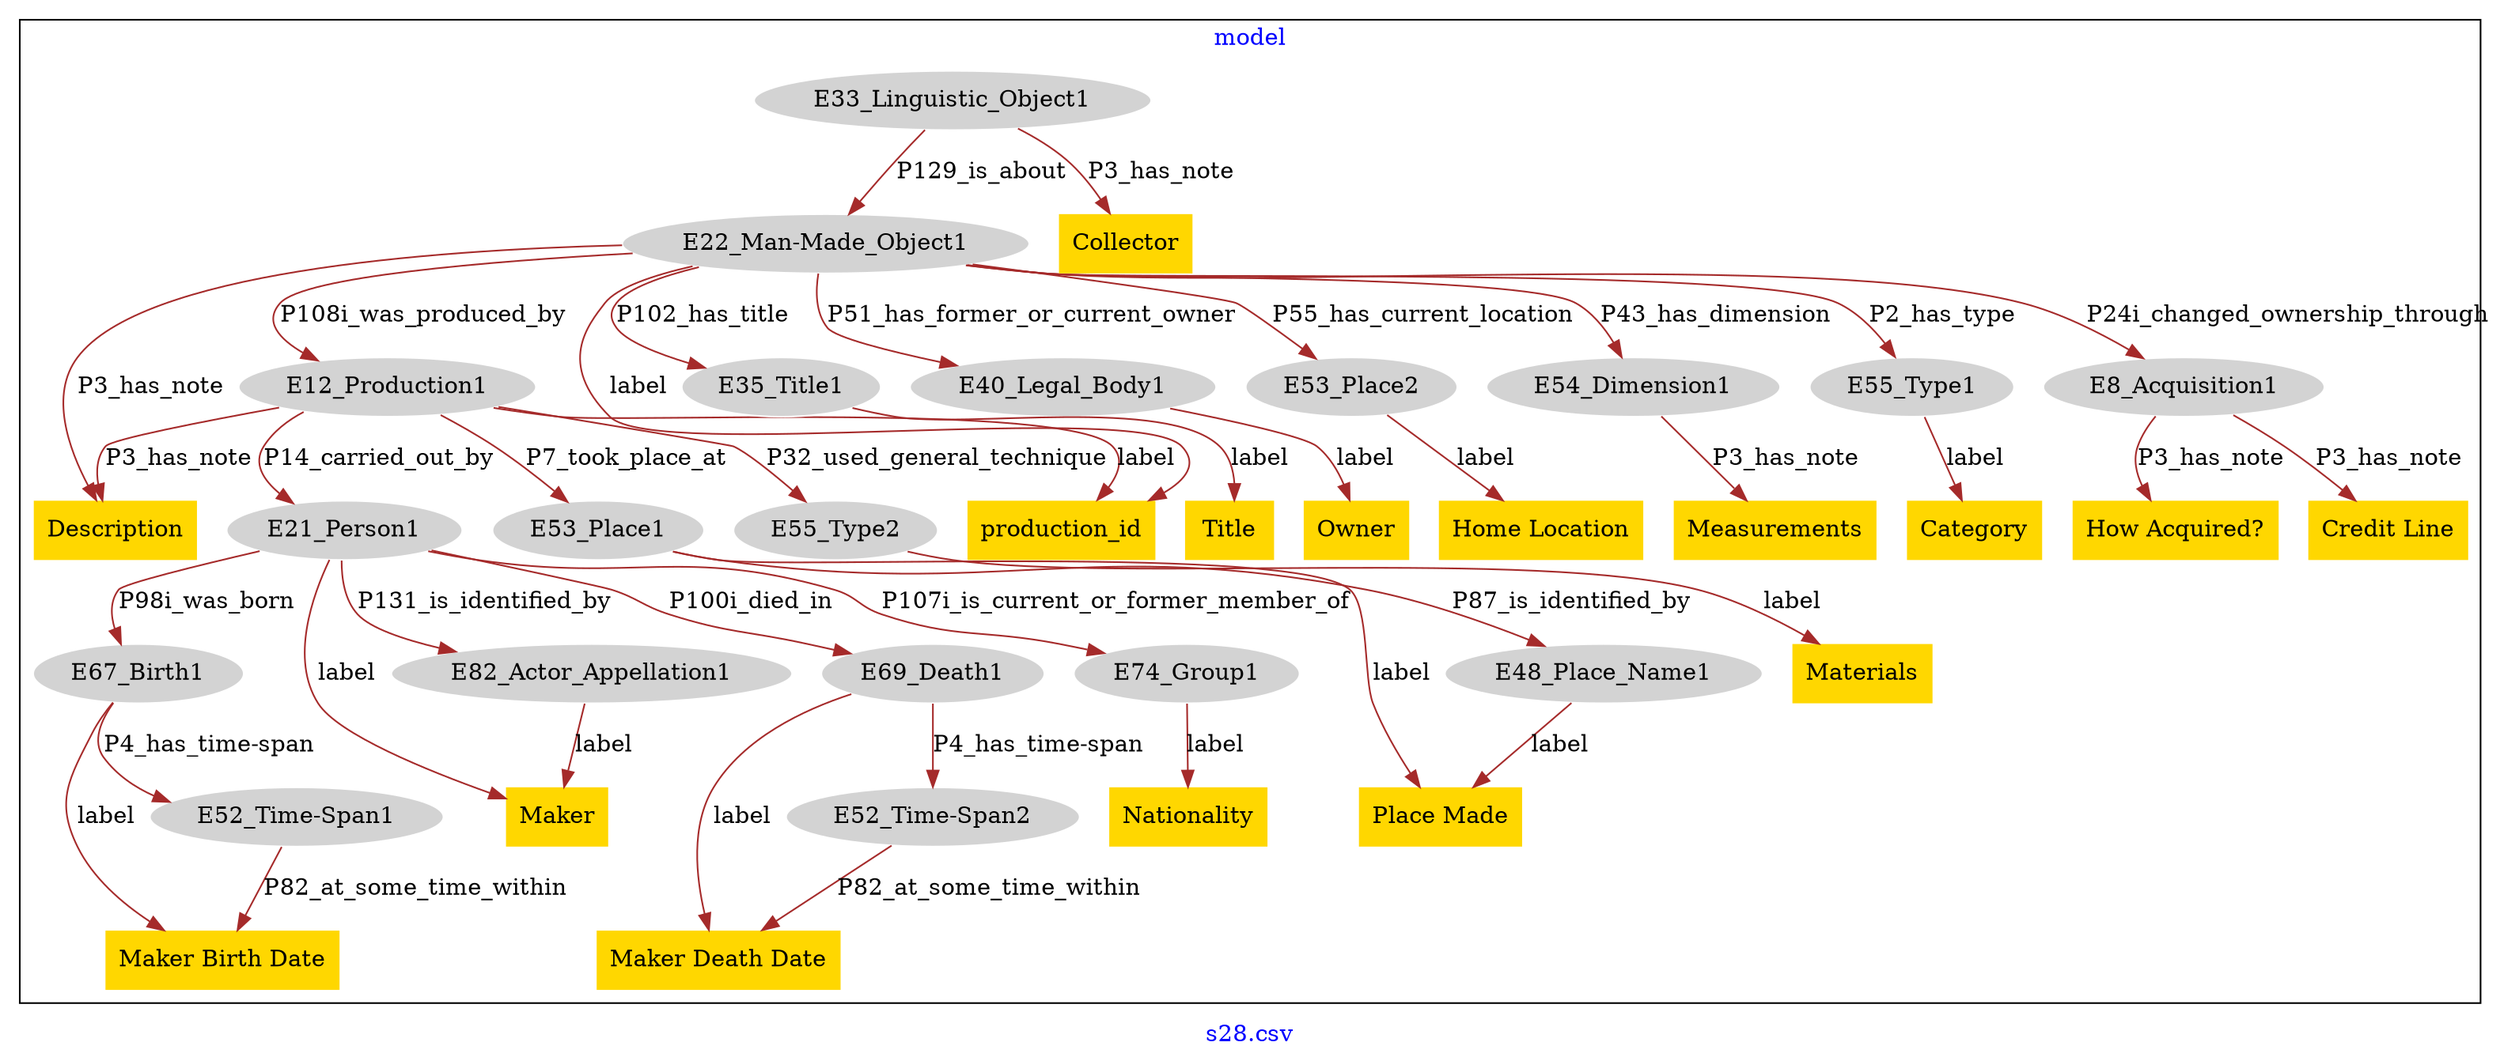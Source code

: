 digraph n0 {
fontcolor="blue"
remincross="true"
label="s28.csv"
subgraph cluster {
label="model"
n2[style="filled",color="white",fillcolor="lightgray",label="E12_Production1"];
n3[style="filled",color="white",fillcolor="lightgray",label="E21_Person1"];
n4[style="filled",color="white",fillcolor="lightgray",label="E53_Place1"];
n5[style="filled",color="white",fillcolor="lightgray",label="E55_Type2"];
n6[style="filled",color="white",fillcolor="lightgray",label="E67_Birth1"];
n7[style="filled",color="white",fillcolor="lightgray",label="E69_Death1"];
n8[style="filled",color="white",fillcolor="lightgray",label="E74_Group1"];
n9[style="filled",color="white",fillcolor="lightgray",label="E82_Actor_Appellation1"];
n10[style="filled",color="white",fillcolor="lightgray",label="E22_Man-Made_Object1"];
n11[style="filled",color="white",fillcolor="lightgray",label="E35_Title1"];
n12[style="filled",color="white",fillcolor="lightgray",label="E40_Legal_Body1"];
n13[style="filled",color="white",fillcolor="lightgray",label="E53_Place2"];
n14[style="filled",color="white",fillcolor="lightgray",label="E54_Dimension1"];
n15[style="filled",color="white",fillcolor="lightgray",label="E55_Type1"];
n16[style="filled",color="white",fillcolor="lightgray",label="E8_Acquisition1"];
n17[style="filled",color="white",fillcolor="lightgray",label="E33_Linguistic_Object1"];
n18[style="filled",color="white",fillcolor="lightgray",label="E48_Place_Name1"];
n19[style="filled",color="white",fillcolor="lightgray",label="E52_Time-Span1"];
n20[style="filled",color="white",fillcolor="lightgray",label="E52_Time-Span2"];
n21[shape="plaintext",style="filled",fillcolor="gold",label="Category"];
n22[shape="plaintext",style="filled",fillcolor="gold",label="Description"];
n23[shape="plaintext",style="filled",fillcolor="gold",label="Title"];
n24[shape="plaintext",style="filled",fillcolor="gold",label="Materials"];
n25[shape="plaintext",style="filled",fillcolor="gold",label="Measurements"];
n26[shape="plaintext",style="filled",fillcolor="gold",label="Maker Birth Date"];
n27[shape="plaintext",style="filled",fillcolor="gold",label="How Acquired?"];
n28[shape="plaintext",style="filled",fillcolor="gold",label="Maker Death Date"];
n29[shape="plaintext",style="filled",fillcolor="gold",label="production_id"];
n30[shape="plaintext",style="filled",fillcolor="gold",label="Credit Line"];
n31[shape="plaintext",style="filled",fillcolor="gold",label="Maker"];
n32[shape="plaintext",style="filled",fillcolor="gold",label="Home Location"];
n33[shape="plaintext",style="filled",fillcolor="gold",label="Owner"];
n34[shape="plaintext",style="filled",fillcolor="gold",label="Place Made"];
n35[shape="plaintext",style="filled",fillcolor="gold",label="Nationality"];
n36[shape="plaintext",style="filled",fillcolor="gold",label="Collector"];
}
n2 -> n3[color="brown",fontcolor="black",label="P14_carried_out_by"]
n2 -> n4[color="brown",fontcolor="black",label="P7_took_place_at"]
n2 -> n5[color="brown",fontcolor="black",label="P32_used_general_technique"]
n3 -> n6[color="brown",fontcolor="black",label="P98i_was_born"]
n3 -> n7[color="brown",fontcolor="black",label="P100i_died_in"]
n3 -> n8[color="brown",fontcolor="black",label="P107i_is_current_or_former_member_of"]
n3 -> n9[color="brown",fontcolor="black",label="P131_is_identified_by"]
n10 -> n2[color="brown",fontcolor="black",label="P108i_was_produced_by"]
n10 -> n11[color="brown",fontcolor="black",label="P102_has_title"]
n10 -> n12[color="brown",fontcolor="black",label="P51_has_former_or_current_owner"]
n10 -> n13[color="brown",fontcolor="black",label="P55_has_current_location"]
n10 -> n14[color="brown",fontcolor="black",label="P43_has_dimension"]
n10 -> n15[color="brown",fontcolor="black",label="P2_has_type"]
n10 -> n16[color="brown",fontcolor="black",label="P24i_changed_ownership_through"]
n17 -> n10[color="brown",fontcolor="black",label="P129_is_about"]
n4 -> n18[color="brown",fontcolor="black",label="P87_is_identified_by"]
n6 -> n19[color="brown",fontcolor="black",label="P4_has_time-span"]
n7 -> n20[color="brown",fontcolor="black",label="P4_has_time-span"]
n15 -> n21[color="brown",fontcolor="black",label="label"]
n2 -> n22[color="brown",fontcolor="black",label="P3_has_note"]
n11 -> n23[color="brown",fontcolor="black",label="label"]
n5 -> n24[color="brown",fontcolor="black",label="label"]
n14 -> n25[color="brown",fontcolor="black",label="P3_has_note"]
n6 -> n26[color="brown",fontcolor="black",label="label"]
n16 -> n27[color="brown",fontcolor="black",label="P3_has_note"]
n7 -> n28[color="brown",fontcolor="black",label="label"]
n10 -> n29[color="brown",fontcolor="black",label="label"]
n16 -> n30[color="brown",fontcolor="black",label="P3_has_note"]
n3 -> n31[color="brown",fontcolor="black",label="label"]
n13 -> n32[color="brown",fontcolor="black",label="label"]
n12 -> n33[color="brown",fontcolor="black",label="label"]
n4 -> n34[color="brown",fontcolor="black",label="label"]
n8 -> n35[color="brown",fontcolor="black",label="label"]
n17 -> n36[color="brown",fontcolor="black",label="P3_has_note"]
n9 -> n31[color="brown",fontcolor="black",label="label"]
n2 -> n29[color="brown",fontcolor="black",label="label"]
n18 -> n34[color="brown",fontcolor="black",label="label"]
n10 -> n22[color="brown",fontcolor="black",label="P3_has_note"]
n19 -> n26[color="brown",fontcolor="black",label="P82_at_some_time_within"]
n20 -> n28[color="brown",fontcolor="black",label="P82_at_some_time_within"]
}
